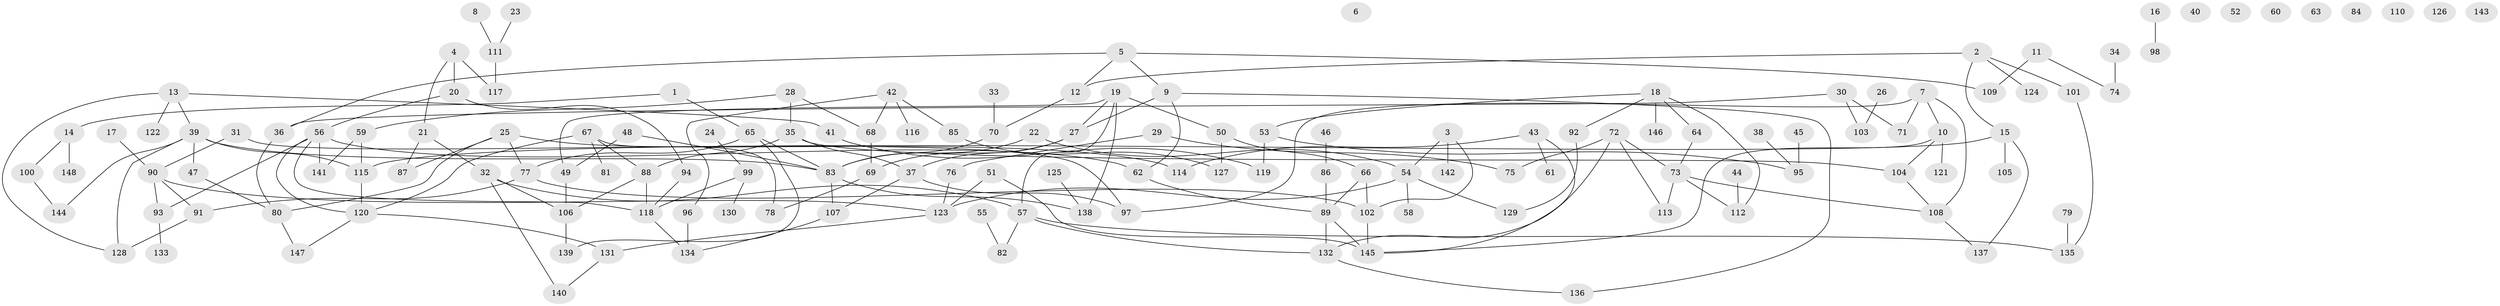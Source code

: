 // Generated by graph-tools (version 1.1) at 2025/33/03/09/25 02:33:29]
// undirected, 148 vertices, 188 edges
graph export_dot {
graph [start="1"]
  node [color=gray90,style=filled];
  1;
  2;
  3;
  4;
  5;
  6;
  7;
  8;
  9;
  10;
  11;
  12;
  13;
  14;
  15;
  16;
  17;
  18;
  19;
  20;
  21;
  22;
  23;
  24;
  25;
  26;
  27;
  28;
  29;
  30;
  31;
  32;
  33;
  34;
  35;
  36;
  37;
  38;
  39;
  40;
  41;
  42;
  43;
  44;
  45;
  46;
  47;
  48;
  49;
  50;
  51;
  52;
  53;
  54;
  55;
  56;
  57;
  58;
  59;
  60;
  61;
  62;
  63;
  64;
  65;
  66;
  67;
  68;
  69;
  70;
  71;
  72;
  73;
  74;
  75;
  76;
  77;
  78;
  79;
  80;
  81;
  82;
  83;
  84;
  85;
  86;
  87;
  88;
  89;
  90;
  91;
  92;
  93;
  94;
  95;
  96;
  97;
  98;
  99;
  100;
  101;
  102;
  103;
  104;
  105;
  106;
  107;
  108;
  109;
  110;
  111;
  112;
  113;
  114;
  115;
  116;
  117;
  118;
  119;
  120;
  121;
  122;
  123;
  124;
  125;
  126;
  127;
  128;
  129;
  130;
  131;
  132;
  133;
  134;
  135;
  136;
  137;
  138;
  139;
  140;
  141;
  142;
  143;
  144;
  145;
  146;
  147;
  148;
  1 -- 14;
  1 -- 65;
  2 -- 12;
  2 -- 15;
  2 -- 101;
  2 -- 124;
  3 -- 54;
  3 -- 102;
  3 -- 142;
  4 -- 20;
  4 -- 21;
  4 -- 117;
  5 -- 9;
  5 -- 12;
  5 -- 36;
  5 -- 109;
  7 -- 10;
  7 -- 71;
  7 -- 97;
  7 -- 108;
  8 -- 111;
  9 -- 27;
  9 -- 62;
  9 -- 136;
  10 -- 104;
  10 -- 121;
  10 -- 145;
  11 -- 74;
  11 -- 109;
  12 -- 70;
  13 -- 39;
  13 -- 41;
  13 -- 122;
  13 -- 128;
  14 -- 100;
  14 -- 148;
  15 -- 105;
  15 -- 115;
  15 -- 137;
  16 -- 98;
  17 -- 90;
  18 -- 53;
  18 -- 64;
  18 -- 92;
  18 -- 112;
  18 -- 146;
  19 -- 27;
  19 -- 49;
  19 -- 50;
  19 -- 57;
  19 -- 138;
  20 -- 56;
  20 -- 94;
  21 -- 32;
  21 -- 87;
  22 -- 54;
  22 -- 83;
  23 -- 111;
  24 -- 99;
  25 -- 77;
  25 -- 80;
  25 -- 87;
  25 -- 114;
  26 -- 103;
  27 -- 37;
  27 -- 69;
  28 -- 35;
  28 -- 59;
  28 -- 68;
  29 -- 75;
  29 -- 76;
  30 -- 36;
  30 -- 71;
  30 -- 103;
  31 -- 90;
  31 -- 97;
  32 -- 57;
  32 -- 106;
  32 -- 140;
  33 -- 70;
  34 -- 74;
  35 -- 37;
  35 -- 88;
  35 -- 104;
  36 -- 80;
  37 -- 97;
  37 -- 107;
  38 -- 95;
  39 -- 47;
  39 -- 83;
  39 -- 115;
  39 -- 128;
  39 -- 144;
  41 -- 119;
  42 -- 68;
  42 -- 85;
  42 -- 96;
  42 -- 116;
  43 -- 61;
  43 -- 114;
  43 -- 145;
  44 -- 112;
  45 -- 95;
  46 -- 86;
  47 -- 80;
  48 -- 49;
  48 -- 83;
  49 -- 106;
  50 -- 66;
  50 -- 127;
  51 -- 123;
  51 -- 145;
  53 -- 95;
  53 -- 119;
  54 -- 58;
  54 -- 123;
  54 -- 129;
  55 -- 82;
  56 -- 62;
  56 -- 93;
  56 -- 118;
  56 -- 120;
  56 -- 141;
  57 -- 82;
  57 -- 132;
  57 -- 135;
  59 -- 115;
  59 -- 141;
  62 -- 89;
  64 -- 73;
  65 -- 77;
  65 -- 83;
  65 -- 139;
  66 -- 89;
  66 -- 102;
  67 -- 78;
  67 -- 81;
  67 -- 88;
  67 -- 120;
  68 -- 69;
  69 -- 78;
  70 -- 83;
  72 -- 73;
  72 -- 75;
  72 -- 113;
  72 -- 132;
  73 -- 108;
  73 -- 112;
  73 -- 113;
  76 -- 123;
  77 -- 91;
  77 -- 102;
  79 -- 135;
  80 -- 147;
  83 -- 107;
  83 -- 138;
  85 -- 127;
  86 -- 89;
  88 -- 106;
  88 -- 118;
  89 -- 132;
  89 -- 145;
  90 -- 91;
  90 -- 93;
  90 -- 123;
  91 -- 128;
  92 -- 129;
  93 -- 133;
  94 -- 118;
  96 -- 134;
  99 -- 118;
  99 -- 130;
  100 -- 144;
  101 -- 135;
  102 -- 145;
  104 -- 108;
  106 -- 139;
  107 -- 134;
  108 -- 137;
  111 -- 117;
  115 -- 120;
  118 -- 134;
  120 -- 131;
  120 -- 147;
  123 -- 131;
  125 -- 138;
  131 -- 140;
  132 -- 136;
}
